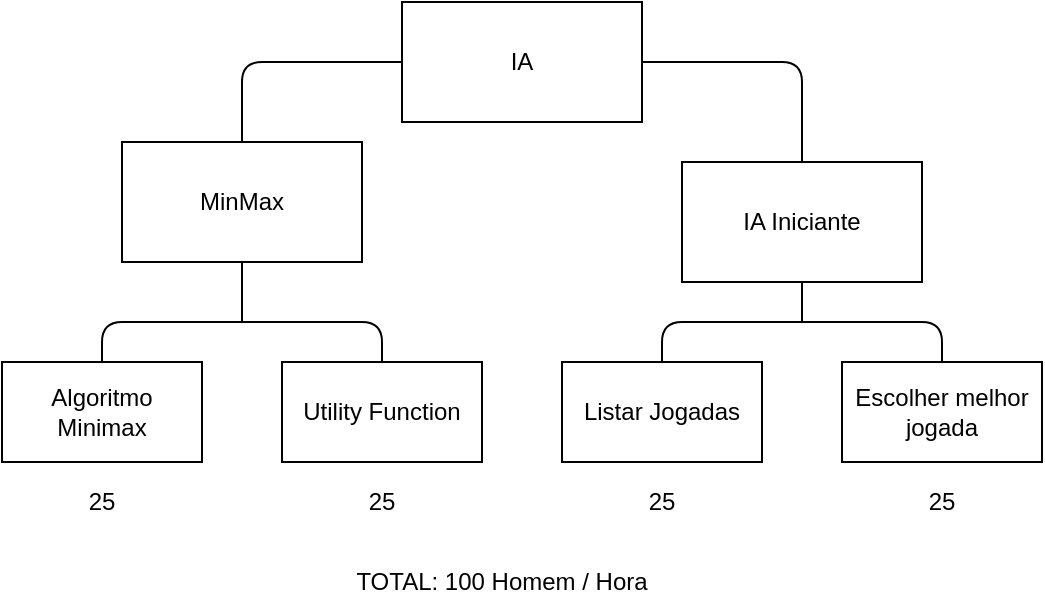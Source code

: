 <mxfile version="10.6.5" type="device"><diagram id="pMzadv6SXnVwOCWkjTT_" name="Page-1"><mxGraphModel dx="1594" dy="765" grid="1" gridSize="10" guides="1" tooltips="1" connect="1" arrows="1" fold="1" page="1" pageScale="1" pageWidth="827" pageHeight="1169" math="0" shadow="0"><root><mxCell id="0"/><mxCell id="1" parent="0"/><mxCell id="C2PBLA4NBZXqmBlkNYri-2" value="IA" style="rounded=0;whiteSpace=wrap;html=1;" parent="1" vertex="1"><mxGeometry x="400" y="140" width="120" height="60" as="geometry"/></mxCell><mxCell id="C2PBLA4NBZXqmBlkNYri-7" value="IA Iniciante" style="rounded=0;whiteSpace=wrap;html=1;" parent="1" vertex="1"><mxGeometry x="540" y="220" width="120" height="60" as="geometry"/></mxCell><mxCell id="C2PBLA4NBZXqmBlkNYri-13" value="Algoritmo Minimax" style="rounded=0;whiteSpace=wrap;html=1;aspect=fixed;" parent="1" vertex="1"><mxGeometry x="200" y="320" width="100" height="50" as="geometry"/></mxCell><mxCell id="C2PBLA4NBZXqmBlkNYri-15" value="Utility Function&lt;br&gt;" style="rounded=0;whiteSpace=wrap;html=1;aspect=fixed;" parent="1" vertex="1"><mxGeometry x="340" y="320" width="100" height="50" as="geometry"/></mxCell><mxCell id="C2PBLA4NBZXqmBlkNYri-17" value="Listar Jogadas" style="rounded=0;whiteSpace=wrap;html=1;aspect=fixed;" parent="1" vertex="1"><mxGeometry x="480" y="320" width="100" height="50" as="geometry"/></mxCell><mxCell id="C2PBLA4NBZXqmBlkNYri-18" value="Escolher melhor jogada" style="rounded=0;whiteSpace=wrap;html=1;aspect=fixed;" parent="1" vertex="1"><mxGeometry x="620" y="320" width="100" height="50" as="geometry"/></mxCell><mxCell id="C2PBLA4NBZXqmBlkNYri-20" value="" style="endArrow=none;html=1;exitX=0;exitY=0.5;exitDx=0;exitDy=0;entryX=0.5;entryY=0;entryDx=0;entryDy=0;" parent="1" source="C2PBLA4NBZXqmBlkNYri-2" target="GH_VsjlOTJhq3rBmV08_-2" edge="1"><mxGeometry width="50" height="50" relative="1" as="geometry"><mxPoint x="200" y="440" as="sourcePoint"/><mxPoint x="320" y="220" as="targetPoint"/><Array as="points"><mxPoint x="320" y="170"/></Array></mxGeometry></mxCell><mxCell id="C2PBLA4NBZXqmBlkNYri-21" value="" style="endArrow=none;html=1;entryX=1;entryY=0.5;entryDx=0;entryDy=0;exitX=0.5;exitY=0;exitDx=0;exitDy=0;" parent="1" source="C2PBLA4NBZXqmBlkNYri-7" target="C2PBLA4NBZXqmBlkNYri-2" edge="1"><mxGeometry width="50" height="50" relative="1" as="geometry"><mxPoint x="200" y="440" as="sourcePoint"/><mxPoint x="250" y="390" as="targetPoint"/><Array as="points"><mxPoint x="600" y="170"/></Array></mxGeometry></mxCell><mxCell id="C2PBLA4NBZXqmBlkNYri-22" value="" style="endArrow=none;html=1;entryX=0.5;entryY=0;entryDx=0;entryDy=0;" parent="1" target="C2PBLA4NBZXqmBlkNYri-13" edge="1"><mxGeometry width="50" height="50" relative="1" as="geometry"><mxPoint x="320" y="300" as="sourcePoint"/><mxPoint x="250" y="390" as="targetPoint"/><Array as="points"><mxPoint x="250" y="300"/></Array></mxGeometry></mxCell><mxCell id="C2PBLA4NBZXqmBlkNYri-25" value="" style="endArrow=none;html=1;entryX=0.5;entryY=0;entryDx=0;entryDy=0;" parent="1" target="C2PBLA4NBZXqmBlkNYri-15" edge="1"><mxGeometry width="50" height="50" relative="1" as="geometry"><mxPoint x="320" y="300" as="sourcePoint"/><mxPoint x="250" y="390" as="targetPoint"/><Array as="points"><mxPoint x="390" y="300"/></Array></mxGeometry></mxCell><mxCell id="C2PBLA4NBZXqmBlkNYri-26" value="" style="endArrow=none;html=1;exitX=0.5;exitY=1;exitDx=0;exitDy=0;" parent="1" source="GH_VsjlOTJhq3rBmV08_-2" edge="1"><mxGeometry width="50" height="50" relative="1" as="geometry"><mxPoint x="320" y="260" as="sourcePoint"/><mxPoint x="320" y="300" as="targetPoint"/></mxGeometry></mxCell><mxCell id="C2PBLA4NBZXqmBlkNYri-27" value="" style="endArrow=none;html=1;entryX=0.5;entryY=0;entryDx=0;entryDy=0;" parent="1" target="C2PBLA4NBZXqmBlkNYri-17" edge="1"><mxGeometry width="50" height="50" relative="1" as="geometry"><mxPoint x="600" y="300" as="sourcePoint"/><mxPoint x="250" y="390" as="targetPoint"/><Array as="points"><mxPoint x="530" y="300"/></Array></mxGeometry></mxCell><mxCell id="C2PBLA4NBZXqmBlkNYri-28" value="" style="endArrow=none;html=1;entryX=0.5;entryY=0;entryDx=0;entryDy=0;" parent="1" target="C2PBLA4NBZXqmBlkNYri-18" edge="1"><mxGeometry width="50" height="50" relative="1" as="geometry"><mxPoint x="600" y="300" as="sourcePoint"/><mxPoint x="250" y="390" as="targetPoint"/><Array as="points"><mxPoint x="670" y="300"/></Array></mxGeometry></mxCell><mxCell id="C2PBLA4NBZXqmBlkNYri-29" value="" style="endArrow=none;html=1;entryX=0.5;entryY=1;entryDx=0;entryDy=0;" parent="1" target="C2PBLA4NBZXqmBlkNYri-7" edge="1"><mxGeometry width="50" height="50" relative="1" as="geometry"><mxPoint x="600" y="300" as="sourcePoint"/><mxPoint x="250" y="460" as="targetPoint"/></mxGeometry></mxCell><mxCell id="zgB5DotBJxr328-YwF2J-1" value="25" style="text;html=1;strokeColor=none;fillColor=none;align=center;verticalAlign=middle;whiteSpace=wrap;rounded=0;" parent="1" vertex="1"><mxGeometry x="230" y="380" width="40" height="20" as="geometry"/></mxCell><mxCell id="zgB5DotBJxr328-YwF2J-2" value="25" style="text;html=1;strokeColor=none;fillColor=none;align=center;verticalAlign=middle;whiteSpace=wrap;rounded=0;" parent="1" vertex="1"><mxGeometry x="370" y="380" width="40" height="20" as="geometry"/></mxCell><mxCell id="zgB5DotBJxr328-YwF2J-3" value="25" style="text;html=1;strokeColor=none;fillColor=none;align=center;verticalAlign=middle;whiteSpace=wrap;rounded=0;" parent="1" vertex="1"><mxGeometry x="510" y="380" width="40" height="20" as="geometry"/></mxCell><mxCell id="zgB5DotBJxr328-YwF2J-4" value="25" style="text;html=1;strokeColor=none;fillColor=none;align=center;verticalAlign=middle;whiteSpace=wrap;rounded=0;" parent="1" vertex="1"><mxGeometry x="650" y="380" width="40" height="20" as="geometry"/></mxCell><mxCell id="n2156Ef4hbG5jmQ8swWH-1" value="TOTAL: 100 Homem / Hora" style="text;html=1;strokeColor=none;fillColor=none;align=center;verticalAlign=middle;whiteSpace=wrap;rounded=0;" parent="1" vertex="1"><mxGeometry x="210" y="420" width="480" height="20" as="geometry"/></mxCell><mxCell id="GH_VsjlOTJhq3rBmV08_-2" value="MinMax" style="rounded=0;whiteSpace=wrap;html=1;" vertex="1" parent="1"><mxGeometry x="260" y="210" width="120" height="60" as="geometry"/></mxCell></root></mxGraphModel></diagram></mxfile>